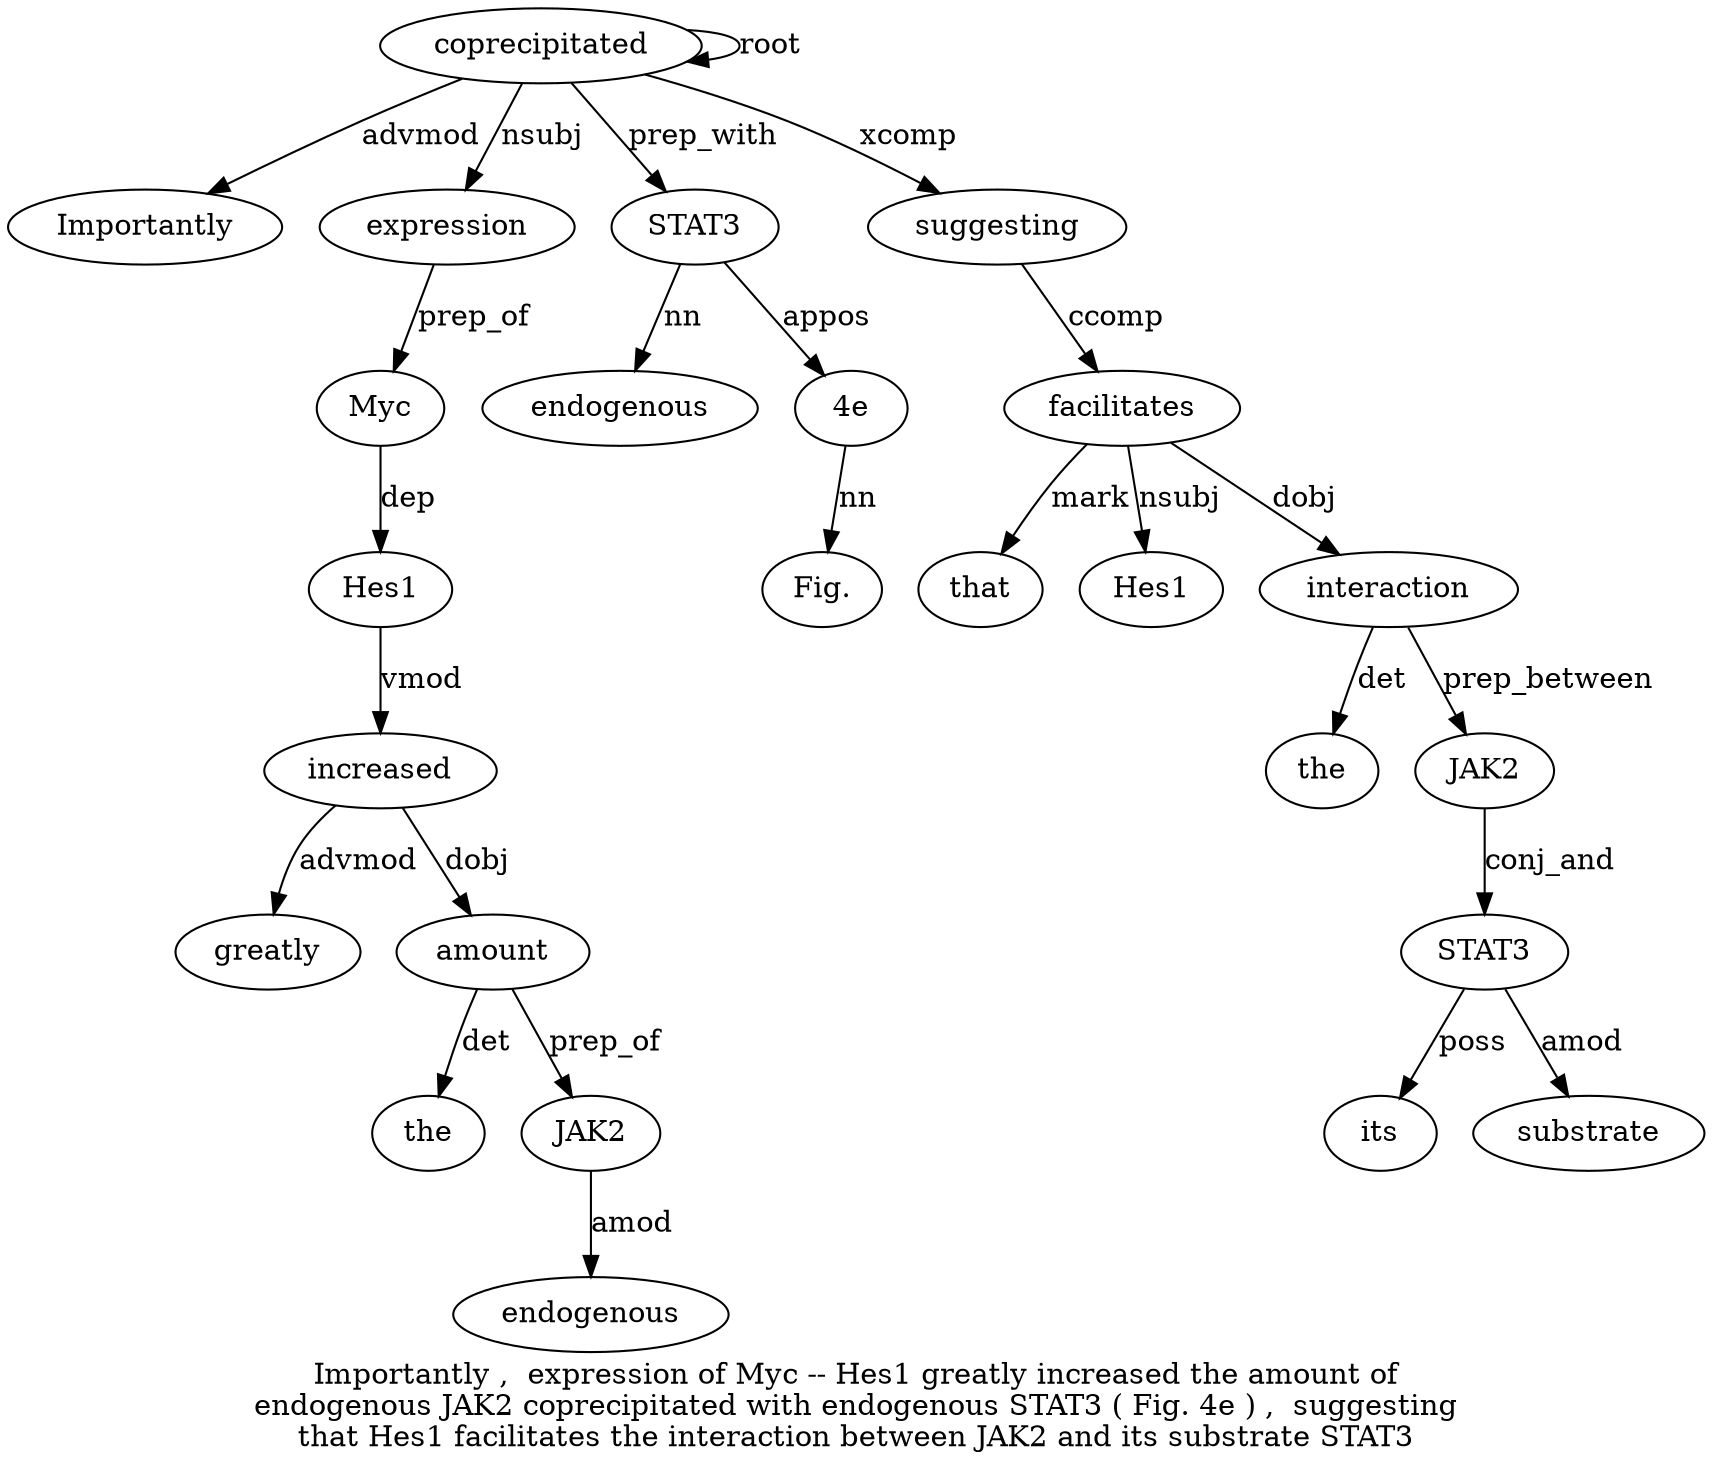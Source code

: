 digraph "Importantly ,  expression of Myc -- Hes1 greatly increased the amount of endogenous JAK2 coprecipitated with endogenous STAT3 ( Fig. 4e ) ,  suggesting that Hes1 facilitates the interaction between JAK2 and its substrate STAT3" {
label="Importantly ,  expression of Myc -- Hes1 greatly increased the amount of
endogenous JAK2 coprecipitated with endogenous STAT3 ( Fig. 4e ) ,  suggesting
that Hes1 facilitates the interaction between JAK2 and its substrate STAT3";
coprecipitated15 [style=filled, fillcolor=white, label=coprecipitated];
Importantly1 [style=filled, fillcolor=white, label=Importantly];
coprecipitated15 -> Importantly1  [label=advmod];
expression3 [style=filled, fillcolor=white, label=expression];
coprecipitated15 -> expression3  [label=nsubj];
Myc5 [style=filled, fillcolor=white, label=Myc];
expression3 -> Myc5  [label=prep_of];
Hes17 [style=filled, fillcolor=white, label=Hes1];
Myc5 -> Hes17  [label=dep];
increased9 [style=filled, fillcolor=white, label=increased];
greatly8 [style=filled, fillcolor=white, label=greatly];
increased9 -> greatly8  [label=advmod];
Hes17 -> increased9  [label=vmod];
amount11 [style=filled, fillcolor=white, label=amount];
the10 [style=filled, fillcolor=white, label=the];
amount11 -> the10  [label=det];
increased9 -> amount11  [label=dobj];
JAK214 [style=filled, fillcolor=white, label=JAK2];
endogenous13 [style=filled, fillcolor=white, label=endogenous];
JAK214 -> endogenous13  [label=amod];
amount11 -> JAK214  [label=prep_of];
coprecipitated15 -> coprecipitated15  [label=root];
STAT318 [style=filled, fillcolor=white, label=STAT3];
endogenous17 [style=filled, fillcolor=white, label=endogenous];
STAT318 -> endogenous17  [label=nn];
coprecipitated15 -> STAT318  [label=prep_with];
"4e21" [style=filled, fillcolor=white, label="4e"];
"Fig.20" [style=filled, fillcolor=white, label="Fig."];
"4e21" -> "Fig.20"  [label=nn];
STAT318 -> "4e21"  [label=appos];
suggesting24 [style=filled, fillcolor=white, label=suggesting];
coprecipitated15 -> suggesting24  [label=xcomp];
facilitates27 [style=filled, fillcolor=white, label=facilitates];
that25 [style=filled, fillcolor=white, label=that];
facilitates27 -> that25  [label=mark];
Hes126 [style=filled, fillcolor=white, label=Hes1];
facilitates27 -> Hes126  [label=nsubj];
suggesting24 -> facilitates27  [label=ccomp];
interaction29 [style=filled, fillcolor=white, label=interaction];
the28 [style=filled, fillcolor=white, label=the];
interaction29 -> the28  [label=det];
facilitates27 -> interaction29  [label=dobj];
JAK231 [style=filled, fillcolor=white, label=JAK2];
interaction29 -> JAK231  [label=prep_between];
STAT335 [style=filled, fillcolor=white, label=STAT3];
its33 [style=filled, fillcolor=white, label=its];
STAT335 -> its33  [label=poss];
substrate34 [style=filled, fillcolor=white, label=substrate];
STAT335 -> substrate34  [label=amod];
JAK231 -> STAT335  [label=conj_and];
}
